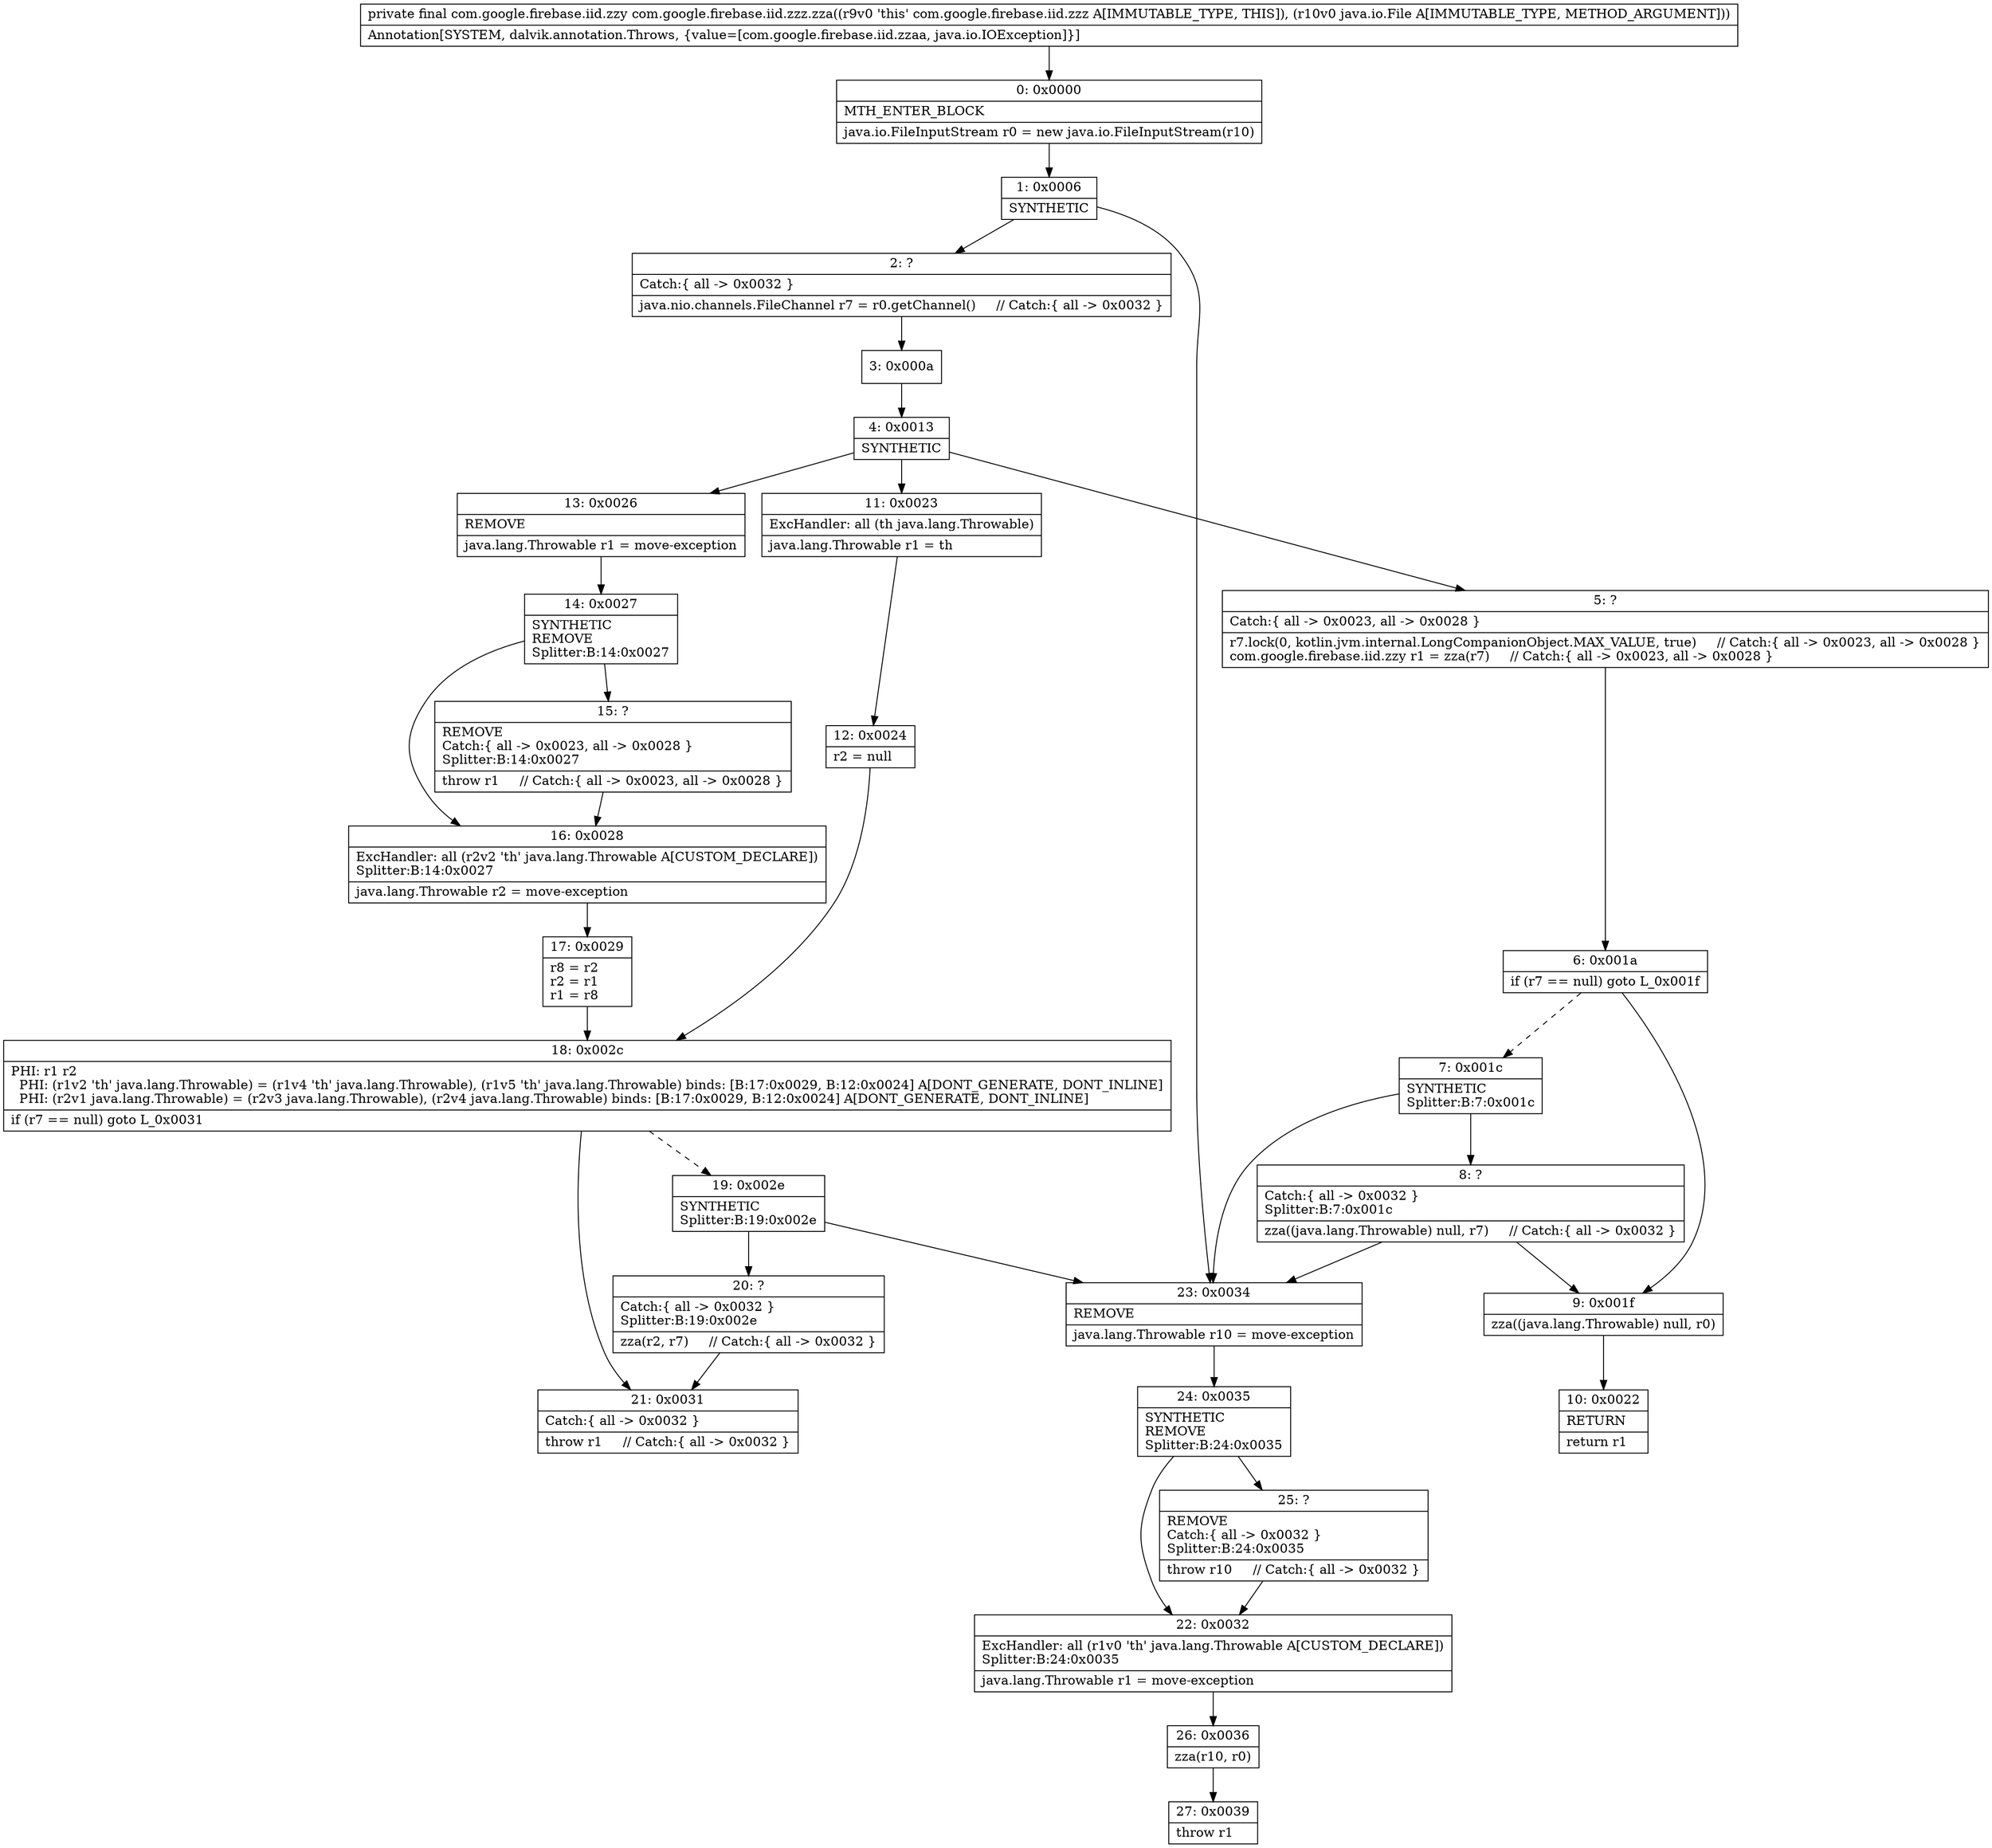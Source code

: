 digraph "CFG forcom.google.firebase.iid.zzz.zza(Ljava\/io\/File;)Lcom\/google\/firebase\/iid\/zzy;" {
Node_0 [shape=record,label="{0\:\ 0x0000|MTH_ENTER_BLOCK\l|java.io.FileInputStream r0 = new java.io.FileInputStream(r10)\l}"];
Node_1 [shape=record,label="{1\:\ 0x0006|SYNTHETIC\l}"];
Node_2 [shape=record,label="{2\:\ ?|Catch:\{ all \-\> 0x0032 \}\l|java.nio.channels.FileChannel r7 = r0.getChannel()     \/\/ Catch:\{ all \-\> 0x0032 \}\l}"];
Node_3 [shape=record,label="{3\:\ 0x000a}"];
Node_4 [shape=record,label="{4\:\ 0x0013|SYNTHETIC\l}"];
Node_5 [shape=record,label="{5\:\ ?|Catch:\{ all \-\> 0x0023, all \-\> 0x0028 \}\l|r7.lock(0, kotlin.jvm.internal.LongCompanionObject.MAX_VALUE, true)     \/\/ Catch:\{ all \-\> 0x0023, all \-\> 0x0028 \}\lcom.google.firebase.iid.zzy r1 = zza(r7)     \/\/ Catch:\{ all \-\> 0x0023, all \-\> 0x0028 \}\l}"];
Node_6 [shape=record,label="{6\:\ 0x001a|if (r7 == null) goto L_0x001f\l}"];
Node_7 [shape=record,label="{7\:\ 0x001c|SYNTHETIC\lSplitter:B:7:0x001c\l}"];
Node_8 [shape=record,label="{8\:\ ?|Catch:\{ all \-\> 0x0032 \}\lSplitter:B:7:0x001c\l|zza((java.lang.Throwable) null, r7)     \/\/ Catch:\{ all \-\> 0x0032 \}\l}"];
Node_9 [shape=record,label="{9\:\ 0x001f|zza((java.lang.Throwable) null, r0)\l}"];
Node_10 [shape=record,label="{10\:\ 0x0022|RETURN\l|return r1\l}"];
Node_11 [shape=record,label="{11\:\ 0x0023|ExcHandler: all (th java.lang.Throwable)\l|java.lang.Throwable r1 = th\l}"];
Node_12 [shape=record,label="{12\:\ 0x0024|r2 = null\l}"];
Node_13 [shape=record,label="{13\:\ 0x0026|REMOVE\l|java.lang.Throwable r1 = move\-exception\l}"];
Node_14 [shape=record,label="{14\:\ 0x0027|SYNTHETIC\lREMOVE\lSplitter:B:14:0x0027\l}"];
Node_15 [shape=record,label="{15\:\ ?|REMOVE\lCatch:\{ all \-\> 0x0023, all \-\> 0x0028 \}\lSplitter:B:14:0x0027\l|throw r1     \/\/ Catch:\{ all \-\> 0x0023, all \-\> 0x0028 \}\l}"];
Node_16 [shape=record,label="{16\:\ 0x0028|ExcHandler: all (r2v2 'th' java.lang.Throwable A[CUSTOM_DECLARE])\lSplitter:B:14:0x0027\l|java.lang.Throwable r2 = move\-exception\l}"];
Node_17 [shape=record,label="{17\:\ 0x0029|r8 = r2\lr2 = r1\lr1 = r8\l}"];
Node_18 [shape=record,label="{18\:\ 0x002c|PHI: r1 r2 \l  PHI: (r1v2 'th' java.lang.Throwable) = (r1v4 'th' java.lang.Throwable), (r1v5 'th' java.lang.Throwable) binds: [B:17:0x0029, B:12:0x0024] A[DONT_GENERATE, DONT_INLINE]\l  PHI: (r2v1 java.lang.Throwable) = (r2v3 java.lang.Throwable), (r2v4 java.lang.Throwable) binds: [B:17:0x0029, B:12:0x0024] A[DONT_GENERATE, DONT_INLINE]\l|if (r7 == null) goto L_0x0031\l}"];
Node_19 [shape=record,label="{19\:\ 0x002e|SYNTHETIC\lSplitter:B:19:0x002e\l}"];
Node_20 [shape=record,label="{20\:\ ?|Catch:\{ all \-\> 0x0032 \}\lSplitter:B:19:0x002e\l|zza(r2, r7)     \/\/ Catch:\{ all \-\> 0x0032 \}\l}"];
Node_21 [shape=record,label="{21\:\ 0x0031|Catch:\{ all \-\> 0x0032 \}\l|throw r1     \/\/ Catch:\{ all \-\> 0x0032 \}\l}"];
Node_22 [shape=record,label="{22\:\ 0x0032|ExcHandler: all (r1v0 'th' java.lang.Throwable A[CUSTOM_DECLARE])\lSplitter:B:24:0x0035\l|java.lang.Throwable r1 = move\-exception\l}"];
Node_23 [shape=record,label="{23\:\ 0x0034|REMOVE\l|java.lang.Throwable r10 = move\-exception\l}"];
Node_24 [shape=record,label="{24\:\ 0x0035|SYNTHETIC\lREMOVE\lSplitter:B:24:0x0035\l}"];
Node_25 [shape=record,label="{25\:\ ?|REMOVE\lCatch:\{ all \-\> 0x0032 \}\lSplitter:B:24:0x0035\l|throw r10     \/\/ Catch:\{ all \-\> 0x0032 \}\l}"];
Node_26 [shape=record,label="{26\:\ 0x0036|zza(r10, r0)\l}"];
Node_27 [shape=record,label="{27\:\ 0x0039|throw r1\l}"];
MethodNode[shape=record,label="{private final com.google.firebase.iid.zzy com.google.firebase.iid.zzz.zza((r9v0 'this' com.google.firebase.iid.zzz A[IMMUTABLE_TYPE, THIS]), (r10v0 java.io.File A[IMMUTABLE_TYPE, METHOD_ARGUMENT]))  | Annotation[SYSTEM, dalvik.annotation.Throws, \{value=[com.google.firebase.iid.zzaa, java.io.IOException]\}]\l}"];
MethodNode -> Node_0;
Node_0 -> Node_1;
Node_1 -> Node_2;
Node_1 -> Node_23;
Node_2 -> Node_3;
Node_3 -> Node_4;
Node_4 -> Node_5;
Node_4 -> Node_13;
Node_4 -> Node_11;
Node_5 -> Node_6;
Node_6 -> Node_7[style=dashed];
Node_6 -> Node_9;
Node_7 -> Node_8;
Node_7 -> Node_23;
Node_8 -> Node_9;
Node_8 -> Node_23;
Node_9 -> Node_10;
Node_11 -> Node_12;
Node_12 -> Node_18;
Node_13 -> Node_14;
Node_14 -> Node_15;
Node_14 -> Node_16;
Node_15 -> Node_16;
Node_16 -> Node_17;
Node_17 -> Node_18;
Node_18 -> Node_19[style=dashed];
Node_18 -> Node_21;
Node_19 -> Node_20;
Node_19 -> Node_23;
Node_20 -> Node_21;
Node_22 -> Node_26;
Node_23 -> Node_24;
Node_24 -> Node_25;
Node_24 -> Node_22;
Node_25 -> Node_22;
Node_26 -> Node_27;
}

